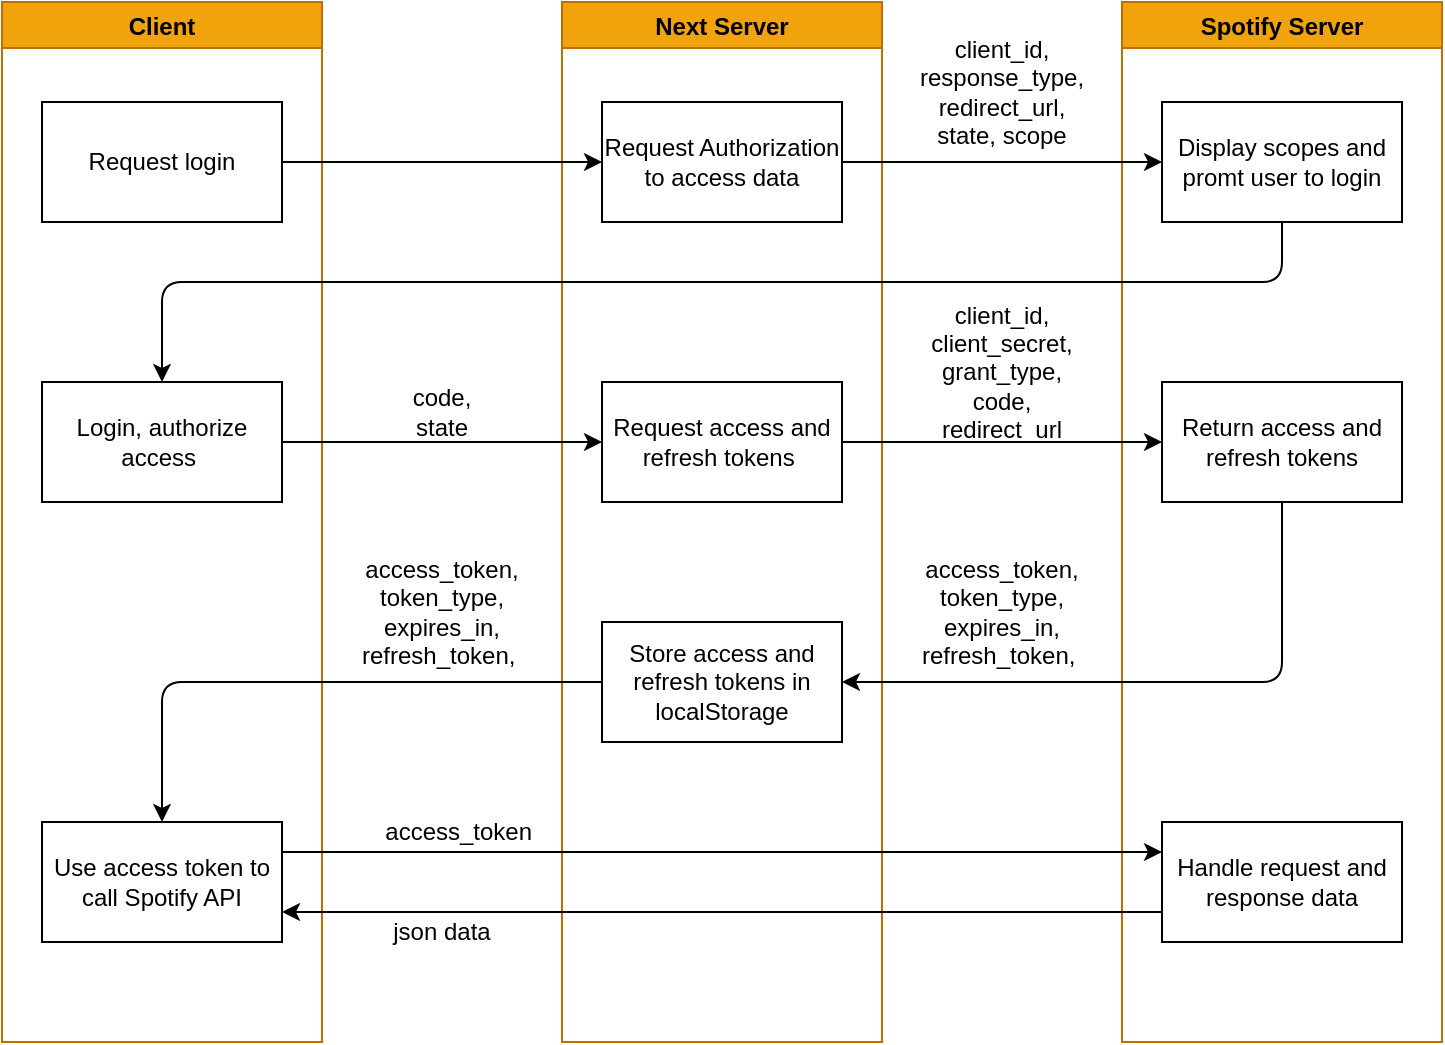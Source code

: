 <mxfile>
    <diagram id="KwoekqQqVseGfYHAZkaF" name="Next auth flow">
        <mxGraphModel dx="933" dy="722" grid="1" gridSize="10" guides="1" tooltips="1" connect="1" arrows="1" fold="1" page="1" pageScale="1" pageWidth="850" pageHeight="1100" background="none" math="0" shadow="0">
            <root>
                <mxCell id="0"/>
                <mxCell id="1" parent="0"/>
                <mxCell id="2" value="Client" style="swimlane;fillColor=#f0a30a;fontColor=#000000;strokeColor=#BD7000;swimlaneFillColor=default;" parent="1" vertex="1">
                    <mxGeometry x="40" y="80" width="160" height="520" as="geometry"/>
                </mxCell>
                <mxCell id="5" value="Request login" style="rounded=0;whiteSpace=wrap;html=1;" parent="2" vertex="1">
                    <mxGeometry x="20" y="50" width="120" height="60" as="geometry"/>
                </mxCell>
                <mxCell id="11" value="Login, authorize access&amp;nbsp;" style="rounded=0;whiteSpace=wrap;html=1;" parent="2" vertex="1">
                    <mxGeometry x="20" y="190" width="120" height="60" as="geometry"/>
                </mxCell>
                <mxCell id="22" value="Use access token to call Spotify API" style="rounded=0;whiteSpace=wrap;html=1;" parent="2" vertex="1">
                    <mxGeometry x="20" y="410" width="120" height="60" as="geometry"/>
                </mxCell>
                <mxCell id="3" value="Next Server" style="swimlane;fillColor=#f0a30a;fontColor=#000000;strokeColor=#BD7000;swimlaneFillColor=default;" parent="1" vertex="1">
                    <mxGeometry x="320" y="80" width="160" height="520" as="geometry"/>
                </mxCell>
                <mxCell id="6" value="Request Authorization to access data" style="rounded=0;whiteSpace=wrap;html=1;" parent="3" vertex="1">
                    <mxGeometry x="20" y="50" width="120" height="60" as="geometry"/>
                </mxCell>
                <mxCell id="14" value="Request access and refresh tokens&amp;nbsp;" style="rounded=0;whiteSpace=wrap;html=1;" parent="3" vertex="1">
                    <mxGeometry x="20" y="190" width="120" height="60" as="geometry"/>
                </mxCell>
                <mxCell id="19" value="Store access and refresh tokens in localStorage" style="rounded=0;whiteSpace=wrap;html=1;" parent="3" vertex="1">
                    <mxGeometry x="20" y="310" width="120" height="60" as="geometry"/>
                </mxCell>
                <mxCell id="4" value="Spotify Server" style="swimlane;fillColor=#f0a30a;fontColor=#000000;strokeColor=#BD7000;swimlaneFillColor=default;gradientColor=none;" parent="1" vertex="1">
                    <mxGeometry x="600" y="80" width="160" height="520" as="geometry"/>
                </mxCell>
                <mxCell id="8" value="Display scopes and promt user to login" style="rounded=0;whiteSpace=wrap;html=1;" parent="4" vertex="1">
                    <mxGeometry x="20" y="50" width="120" height="60" as="geometry"/>
                </mxCell>
                <mxCell id="16" value="Return access and refresh tokens" style="rounded=0;whiteSpace=wrap;html=1;" parent="4" vertex="1">
                    <mxGeometry x="20" y="190" width="120" height="60" as="geometry"/>
                </mxCell>
                <mxCell id="25" value="Handle request and response data" style="rounded=0;whiteSpace=wrap;html=1;" parent="4" vertex="1">
                    <mxGeometry x="20" y="410" width="120" height="60" as="geometry"/>
                </mxCell>
                <mxCell id="7" style="edgeStyle=none;html=1;exitX=1;exitY=0.5;exitDx=0;exitDy=0;entryX=0;entryY=0.5;entryDx=0;entryDy=0;" parent="1" source="5" target="6" edge="1">
                    <mxGeometry relative="1" as="geometry"/>
                </mxCell>
                <mxCell id="9" style="edgeStyle=none;html=1;exitX=1;exitY=0.5;exitDx=0;exitDy=0;entryX=0;entryY=0.5;entryDx=0;entryDy=0;" parent="1" source="6" target="8" edge="1">
                    <mxGeometry relative="1" as="geometry"/>
                </mxCell>
                <mxCell id="10" value="client_id,&lt;br&gt;response_type,&lt;br&gt;redirect_url,&lt;br&gt;state, scope" style="text;html=1;strokeColor=none;fillColor=none;align=center;verticalAlign=middle;whiteSpace=wrap;rounded=0;" parent="1" vertex="1">
                    <mxGeometry x="510" y="110" width="60" height="30" as="geometry"/>
                </mxCell>
                <mxCell id="12" style="edgeStyle=none;html=1;" parent="1" source="8" target="11" edge="1">
                    <mxGeometry relative="1" as="geometry">
                        <Array as="points">
                            <mxPoint x="680" y="220"/>
                            <mxPoint x="120" y="220"/>
                        </Array>
                    </mxGeometry>
                </mxCell>
                <mxCell id="13" value="code, state" style="text;html=1;strokeColor=none;fillColor=none;align=center;verticalAlign=middle;whiteSpace=wrap;rounded=0;" parent="1" vertex="1">
                    <mxGeometry x="230" y="270" width="60" height="30" as="geometry"/>
                </mxCell>
                <mxCell id="15" style="edgeStyle=none;html=1;exitX=1;exitY=0.5;exitDx=0;exitDy=0;" parent="1" source="11" target="14" edge="1">
                    <mxGeometry relative="1" as="geometry"/>
                </mxCell>
                <mxCell id="17" style="edgeStyle=none;html=1;exitX=1;exitY=0.5;exitDx=0;exitDy=0;entryX=0;entryY=0.5;entryDx=0;entryDy=0;" parent="1" source="14" target="16" edge="1">
                    <mxGeometry relative="1" as="geometry"/>
                </mxCell>
                <mxCell id="18" value="client_id,&lt;br&gt;client_secret,&lt;br&gt;grant_type,&lt;br&gt;code, redirect_url" style="text;html=1;strokeColor=none;fillColor=none;align=center;verticalAlign=middle;whiteSpace=wrap;rounded=0;" parent="1" vertex="1">
                    <mxGeometry x="510" y="250" width="60" height="30" as="geometry"/>
                </mxCell>
                <mxCell id="20" style="edgeStyle=none;html=1;entryX=1;entryY=0.5;entryDx=0;entryDy=0;" parent="1" source="16" target="19" edge="1">
                    <mxGeometry relative="1" as="geometry">
                        <Array as="points">
                            <mxPoint x="680" y="420"/>
                        </Array>
                    </mxGeometry>
                </mxCell>
                <mxCell id="21" value="access_token,&lt;br&gt;token_type,&lt;br&gt;expires_in,&lt;br&gt;refresh_token,&amp;nbsp;" style="text;html=1;strokeColor=none;fillColor=none;align=center;verticalAlign=middle;whiteSpace=wrap;rounded=0;" parent="1" vertex="1">
                    <mxGeometry x="510" y="370" width="60" height="30" as="geometry"/>
                </mxCell>
                <mxCell id="23" style="edgeStyle=none;html=1;exitX=0;exitY=0.5;exitDx=0;exitDy=0;" parent="1" source="19" target="22" edge="1">
                    <mxGeometry relative="1" as="geometry">
                        <Array as="points">
                            <mxPoint x="120" y="420"/>
                        </Array>
                    </mxGeometry>
                </mxCell>
                <mxCell id="24" value="access_token,&lt;br&gt;token_type,&lt;br&gt;expires_in,&lt;br&gt;refresh_token,&amp;nbsp;" style="text;html=1;strokeColor=none;fillColor=none;align=center;verticalAlign=middle;whiteSpace=wrap;rounded=0;" parent="1" vertex="1">
                    <mxGeometry x="230" y="370" width="60" height="30" as="geometry"/>
                </mxCell>
                <mxCell id="26" style="edgeStyle=none;html=1;exitX=1;exitY=0.25;exitDx=0;exitDy=0;entryX=0;entryY=0.25;entryDx=0;entryDy=0;" parent="1" source="22" target="25" edge="1">
                    <mxGeometry relative="1" as="geometry"/>
                </mxCell>
                <mxCell id="27" style="edgeStyle=none;html=1;exitX=0;exitY=0.75;exitDx=0;exitDy=0;entryX=1;entryY=0.75;entryDx=0;entryDy=0;" parent="1" source="25" target="22" edge="1">
                    <mxGeometry relative="1" as="geometry"/>
                </mxCell>
                <mxCell id="28" value="access_token&amp;nbsp;" style="text;html=1;strokeColor=none;fillColor=none;align=center;verticalAlign=middle;whiteSpace=wrap;rounded=0;" parent="1" vertex="1">
                    <mxGeometry x="240" y="480" width="60" height="30" as="geometry"/>
                </mxCell>
                <mxCell id="29" value="json data" style="text;html=1;strokeColor=none;fillColor=none;align=center;verticalAlign=middle;whiteSpace=wrap;rounded=0;" parent="1" vertex="1">
                    <mxGeometry x="230" y="530" width="60" height="30" as="geometry"/>
                </mxCell>
            </root>
        </mxGraphModel>
    </diagram>
</mxfile>